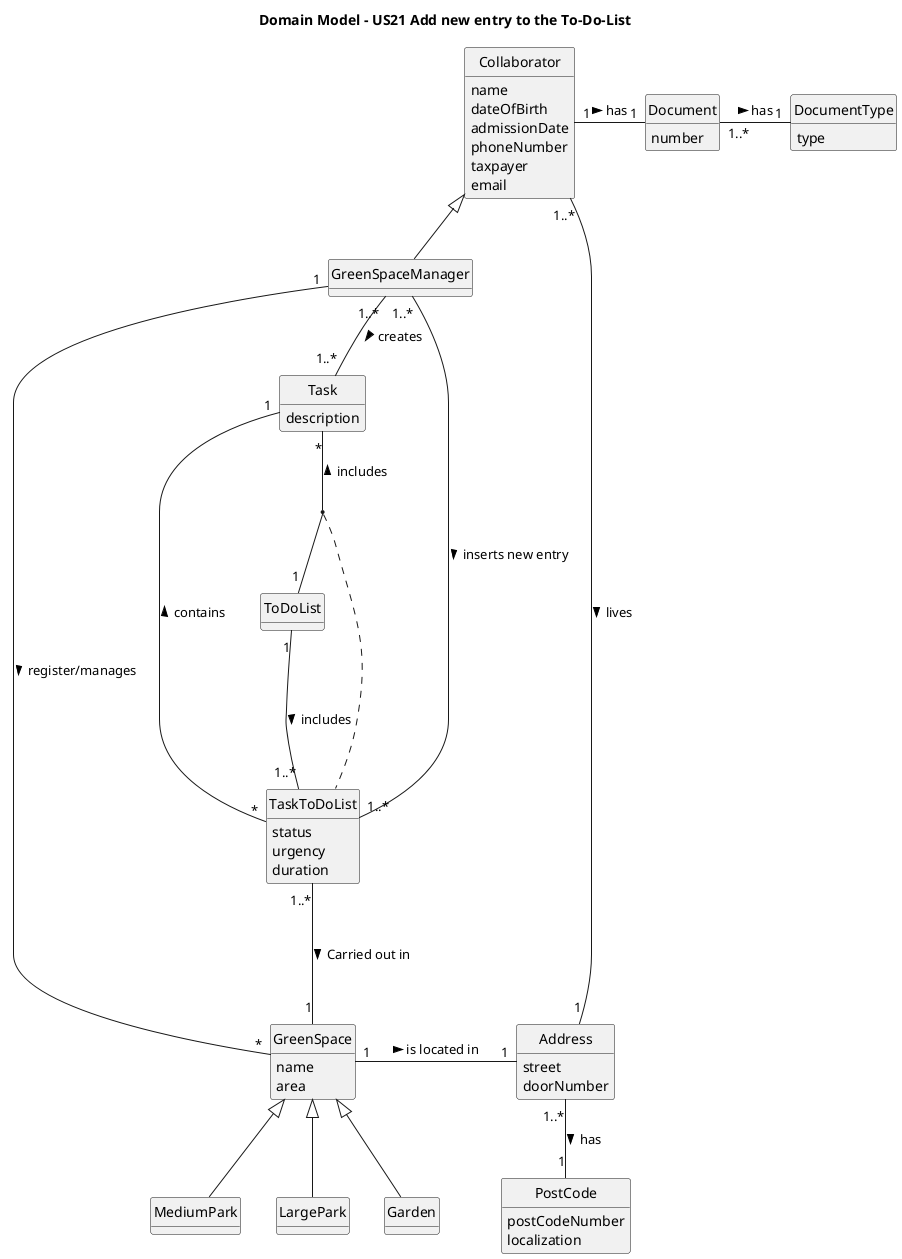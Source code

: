 @startuml
skinparam monochrome true
skinparam packageStyle rectangle
skinparam shadowing false
skinparam classAttributeIconSize 0
hide circle
hide methods

title Domain Model - US21 Add new entry to the To-Do-List

class Collaborator {
    name
    dateOfBirth
    admissionDate
    phoneNumber
    taxpayer
    email
}

class Document{
    number
}

class DocumentType{
    type
}

class Address {
    street
    doorNumber
}

class PostCode{
    postCodeNumber
    localization
}

class GreenSpaceManager {
}

class ToDoList {
}

class Task {
    description
}

class TaskToDoList{
    status
    urgency
    duration
}

class GreenSpace {
    name
    area
}

class Garden {
}

class MediumPark {
}

class LargePark {
}

Collaborator "1" - "1" Document : has >
Collaborator "1..*" -- "1" Address : lives >
Collaborator  <|--  GreenSpaceManager

GreenSpaceManager "1..*" -- "1..*" Task : creates >
GreenSpaceManager "1..*" - "1..*" TaskToDoList : inserts new entry >
GreenSpaceManager "1" - "*" GreenSpace : register/manages >

GreenSpace <|-- Garden
GreenSpace <|-- MediumPark
GreenSpace <|-- LargePark
GreenSpace "1" - "1" Address : is located in >

Address "1..*" -- "1" PostCode : has >

Document "1..*" - "1" DocumentType : has >

Task "*" -- "1" ToDoList : includes <
Task "1" -- "*" TaskToDoList : contains <
(Task,ToDoList) .. TaskToDoList

TaskToDoList "1..*" --- "1" GreenSpace :  Carried out in  >

ToDoList "1" --- "1..*" TaskToDoList : includes >

@enduml